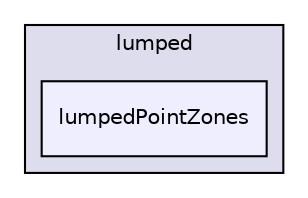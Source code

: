 digraph "applications/utilities/postProcessing/lumped/lumpedPointZones" {
  bgcolor=transparent;
  compound=true
  node [ fontsize="10", fontname="Helvetica"];
  edge [ labelfontsize="10", labelfontname="Helvetica"];
  subgraph clusterdir_841b188b54e869951e65e52efec69528 {
    graph [ bgcolor="#ddddee", pencolor="black", label="lumped" fontname="Helvetica", fontsize="10", URL="dir_841b188b54e869951e65e52efec69528.html"]
  dir_00a1d9cd3ce0be2fb30e13cf1ab775e6 [shape=box, label="lumpedPointZones", style="filled", fillcolor="#eeeeff", pencolor="black", URL="dir_00a1d9cd3ce0be2fb30e13cf1ab775e6.html"];
  }
}

